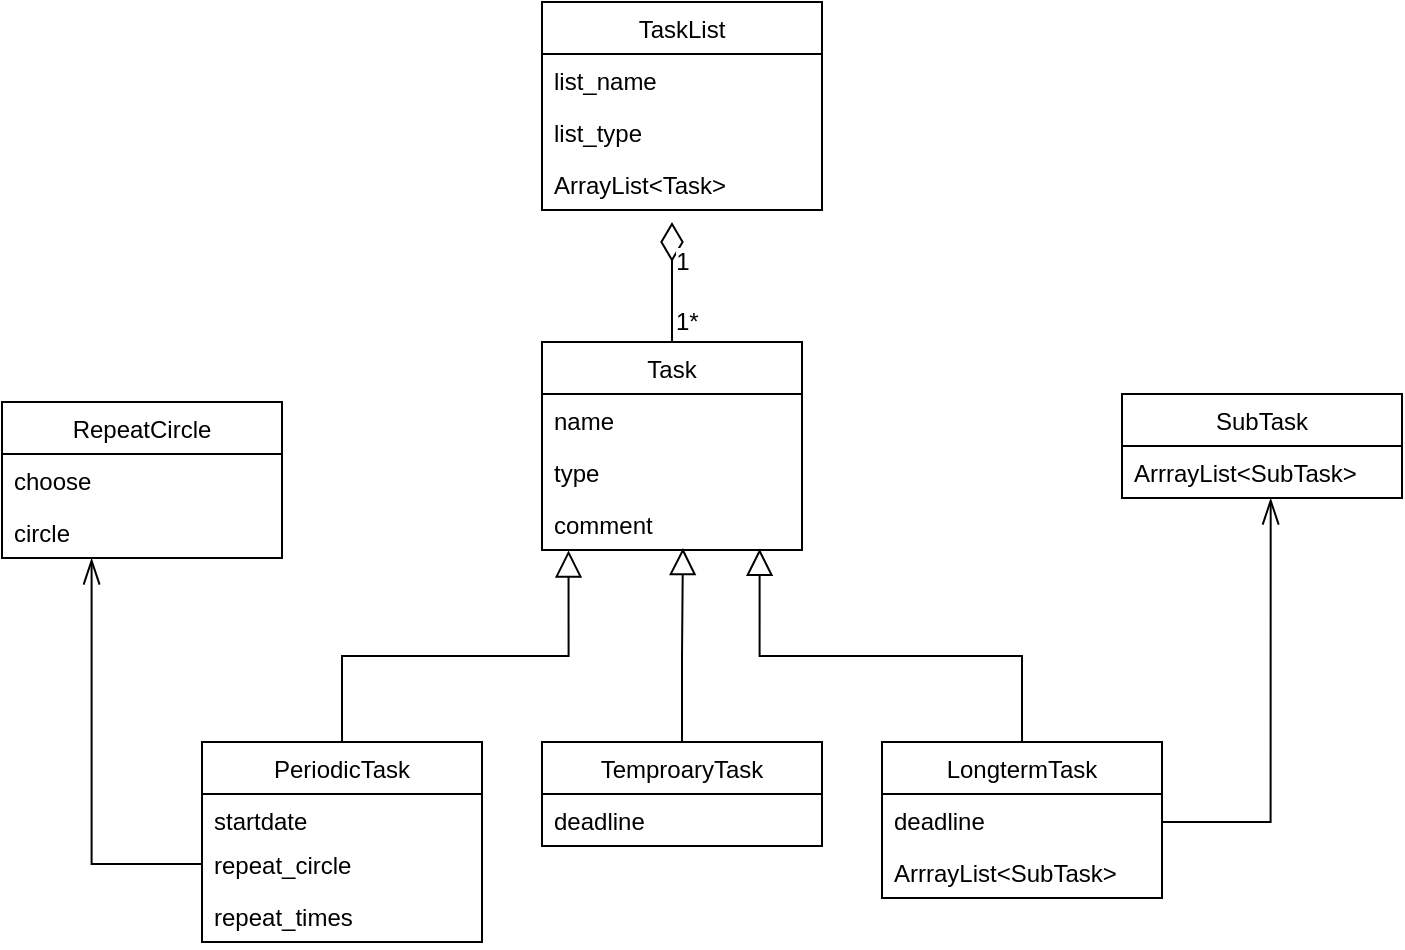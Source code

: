 <mxfile version="12.2.6" type="github" pages="1">
  <diagram id="ufKdnmGpbFVzaOOcWF8K" name="Page-1">
    <mxGraphModel dx="809" dy="584" grid="1" gridSize="10" guides="1" tooltips="1" connect="1" arrows="1" fold="1" page="1" pageScale="1" pageWidth="827" pageHeight="1169" math="0" shadow="0">
      <root>
        <mxCell id="0"/>
        <mxCell id="1" parent="0"/>
        <mxCell id="4qxjJ8Eovs_oHtPgMDa6-42" value="" style="edgeStyle=orthogonalEdgeStyle;rounded=0;orthogonalLoop=1;jettySize=auto;html=1;endArrow=diamondThin;endFill=0;endSize=17;targetPerimeterSpacing=2;" edge="1" parent="1" source="4qxjJ8Eovs_oHtPgMDa6-1">
          <mxGeometry relative="1" as="geometry">
            <mxPoint x="375" y="210" as="targetPoint"/>
          </mxGeometry>
        </mxCell>
        <mxCell id="4qxjJ8Eovs_oHtPgMDa6-44" value="1" style="text;html=1;resizable=0;points=[];align=center;verticalAlign=middle;labelBackgroundColor=#ffffff;" vertex="1" connectable="0" parent="4qxjJ8Eovs_oHtPgMDa6-42">
          <mxGeometry x="0.735" y="-12" relative="1" as="geometry">
            <mxPoint x="-7" y="11.5" as="offset"/>
          </mxGeometry>
        </mxCell>
        <mxCell id="4qxjJ8Eovs_oHtPgMDa6-1" value="Task" style="swimlane;fontStyle=0;childLayout=stackLayout;horizontal=1;startSize=26;fillColor=none;horizontalStack=0;resizeParent=1;resizeParentMax=0;resizeLast=0;collapsible=1;marginBottom=0;" vertex="1" parent="1">
          <mxGeometry x="310" y="270" width="130" height="104" as="geometry"/>
        </mxCell>
        <mxCell id="4qxjJ8Eovs_oHtPgMDa6-2" value="name" style="text;strokeColor=none;fillColor=none;align=left;verticalAlign=top;spacingLeft=4;spacingRight=4;overflow=hidden;rotatable=0;points=[[0,0.5],[1,0.5]];portConstraint=eastwest;" vertex="1" parent="4qxjJ8Eovs_oHtPgMDa6-1">
          <mxGeometry y="26" width="130" height="26" as="geometry"/>
        </mxCell>
        <mxCell id="4qxjJ8Eovs_oHtPgMDa6-3" value="type" style="text;strokeColor=none;fillColor=none;align=left;verticalAlign=top;spacingLeft=4;spacingRight=4;overflow=hidden;rotatable=0;points=[[0,0.5],[1,0.5]];portConstraint=eastwest;" vertex="1" parent="4qxjJ8Eovs_oHtPgMDa6-1">
          <mxGeometry y="52" width="130" height="26" as="geometry"/>
        </mxCell>
        <mxCell id="4qxjJ8Eovs_oHtPgMDa6-4" value="comment" style="text;strokeColor=none;fillColor=none;align=left;verticalAlign=top;spacingLeft=4;spacingRight=4;overflow=hidden;rotatable=0;points=[[0,0.5],[1,0.5]];portConstraint=eastwest;" vertex="1" parent="4qxjJ8Eovs_oHtPgMDa6-1">
          <mxGeometry y="78" width="130" height="26" as="geometry"/>
        </mxCell>
        <mxCell id="4qxjJ8Eovs_oHtPgMDa6-26" style="edgeStyle=orthogonalEdgeStyle;rounded=0;orthogonalLoop=1;jettySize=auto;html=1;exitX=0.5;exitY=0;exitDx=0;exitDy=0;entryX=0.102;entryY=1.008;entryDx=0;entryDy=0;entryPerimeter=0;endArrow=block;endFill=0;endSize=11;" edge="1" parent="1" source="4qxjJ8Eovs_oHtPgMDa6-5" target="4qxjJ8Eovs_oHtPgMDa6-4">
          <mxGeometry relative="1" as="geometry"/>
        </mxCell>
        <mxCell id="4qxjJ8Eovs_oHtPgMDa6-5" value="PeriodicTask" style="swimlane;fontStyle=0;childLayout=stackLayout;horizontal=1;startSize=26;fillColor=none;horizontalStack=0;resizeParent=1;resizeParentMax=0;resizeLast=0;collapsible=1;marginBottom=0;" vertex="1" parent="1">
          <mxGeometry x="140" y="470" width="140" height="100" as="geometry"/>
        </mxCell>
        <mxCell id="4qxjJ8Eovs_oHtPgMDa6-6" value="startdate" style="text;strokeColor=none;fillColor=none;align=left;verticalAlign=top;spacingLeft=4;spacingRight=4;overflow=hidden;rotatable=0;points=[[0,0.5],[1,0.5]];portConstraint=eastwest;" vertex="1" parent="4qxjJ8Eovs_oHtPgMDa6-5">
          <mxGeometry y="26" width="140" height="22" as="geometry"/>
        </mxCell>
        <mxCell id="4qxjJ8Eovs_oHtPgMDa6-7" value="repeat_circle" style="text;strokeColor=none;fillColor=none;align=left;verticalAlign=top;spacingLeft=4;spacingRight=4;overflow=hidden;rotatable=0;points=[[0,0.5],[1,0.5]];portConstraint=eastwest;" vertex="1" parent="4qxjJ8Eovs_oHtPgMDa6-5">
          <mxGeometry y="48" width="140" height="26" as="geometry"/>
        </mxCell>
        <mxCell id="4qxjJ8Eovs_oHtPgMDa6-8" value="repeat_times" style="text;strokeColor=none;fillColor=none;align=left;verticalAlign=top;spacingLeft=4;spacingRight=4;overflow=hidden;rotatable=0;points=[[0,0.5],[1,0.5]];portConstraint=eastwest;" vertex="1" parent="4qxjJ8Eovs_oHtPgMDa6-5">
          <mxGeometry y="74" width="140" height="26" as="geometry"/>
        </mxCell>
        <mxCell id="4qxjJ8Eovs_oHtPgMDa6-9" value="RepeatCircle" style="swimlane;fontStyle=0;childLayout=stackLayout;horizontal=1;startSize=26;fillColor=none;horizontalStack=0;resizeParent=1;resizeParentMax=0;resizeLast=0;collapsible=1;marginBottom=0;" vertex="1" parent="1">
          <mxGeometry x="40" y="300" width="140" height="78" as="geometry"/>
        </mxCell>
        <mxCell id="4qxjJ8Eovs_oHtPgMDa6-10" value="choose" style="text;strokeColor=none;fillColor=none;align=left;verticalAlign=top;spacingLeft=4;spacingRight=4;overflow=hidden;rotatable=0;points=[[0,0.5],[1,0.5]];portConstraint=eastwest;" vertex="1" parent="4qxjJ8Eovs_oHtPgMDa6-9">
          <mxGeometry y="26" width="140" height="26" as="geometry"/>
        </mxCell>
        <mxCell id="4qxjJ8Eovs_oHtPgMDa6-11" value="circle" style="text;strokeColor=none;fillColor=none;align=left;verticalAlign=top;spacingLeft=4;spacingRight=4;overflow=hidden;rotatable=0;points=[[0,0.5],[1,0.5]];portConstraint=eastwest;" vertex="1" parent="4qxjJ8Eovs_oHtPgMDa6-9">
          <mxGeometry y="52" width="140" height="26" as="geometry"/>
        </mxCell>
        <mxCell id="4qxjJ8Eovs_oHtPgMDa6-28" style="edgeStyle=orthogonalEdgeStyle;rounded=0;orthogonalLoop=1;jettySize=auto;html=1;entryX=0.837;entryY=0.977;entryDx=0;entryDy=0;entryPerimeter=0;endArrow=block;endFill=0;endSize=11;" edge="1" parent="1" source="4qxjJ8Eovs_oHtPgMDa6-13" target="4qxjJ8Eovs_oHtPgMDa6-4">
          <mxGeometry relative="1" as="geometry"/>
        </mxCell>
        <mxCell id="4qxjJ8Eovs_oHtPgMDa6-29" style="edgeStyle=orthogonalEdgeStyle;rounded=0;orthogonalLoop=1;jettySize=auto;html=1;entryX=0.531;entryY=1.008;entryDx=0;entryDy=0;entryPerimeter=0;endArrow=openThin;endFill=0;endSize=11;" edge="1" parent="1" source="4qxjJ8Eovs_oHtPgMDa6-13" target="4qxjJ8Eovs_oHtPgMDa6-23">
          <mxGeometry relative="1" as="geometry">
            <Array as="points">
              <mxPoint x="674" y="510"/>
            </Array>
          </mxGeometry>
        </mxCell>
        <mxCell id="4qxjJ8Eovs_oHtPgMDa6-13" value="LongtermTask" style="swimlane;fontStyle=0;childLayout=stackLayout;horizontal=1;startSize=26;fillColor=none;horizontalStack=0;resizeParent=1;resizeParentMax=0;resizeLast=0;collapsible=1;marginBottom=0;" vertex="1" parent="1">
          <mxGeometry x="480" y="470" width="140" height="78" as="geometry"/>
        </mxCell>
        <mxCell id="4qxjJ8Eovs_oHtPgMDa6-14" value="deadline" style="text;strokeColor=none;fillColor=none;align=left;verticalAlign=top;spacingLeft=4;spacingRight=4;overflow=hidden;rotatable=0;points=[[0,0.5],[1,0.5]];portConstraint=eastwest;" vertex="1" parent="4qxjJ8Eovs_oHtPgMDa6-13">
          <mxGeometry y="26" width="140" height="26" as="geometry"/>
        </mxCell>
        <mxCell id="4qxjJ8Eovs_oHtPgMDa6-15" value="ArrrayList&lt;SubTask&gt;" style="text;strokeColor=none;fillColor=none;align=left;verticalAlign=top;spacingLeft=4;spacingRight=4;overflow=hidden;rotatable=0;points=[[0,0.5],[1,0.5]];portConstraint=eastwest;" vertex="1" parent="4qxjJ8Eovs_oHtPgMDa6-13">
          <mxGeometry y="52" width="140" height="26" as="geometry"/>
        </mxCell>
        <mxCell id="4qxjJ8Eovs_oHtPgMDa6-27" style="edgeStyle=orthogonalEdgeStyle;rounded=0;orthogonalLoop=1;jettySize=auto;html=1;entryX=0.542;entryY=0.962;entryDx=0;entryDy=0;entryPerimeter=0;endArrow=block;endFill=0;endSize=11;" edge="1" parent="1" source="4qxjJ8Eovs_oHtPgMDa6-17" target="4qxjJ8Eovs_oHtPgMDa6-4">
          <mxGeometry relative="1" as="geometry"/>
        </mxCell>
        <mxCell id="4qxjJ8Eovs_oHtPgMDa6-17" value="TemproaryTask" style="swimlane;fontStyle=0;childLayout=stackLayout;horizontal=1;startSize=26;fillColor=none;horizontalStack=0;resizeParent=1;resizeParentMax=0;resizeLast=0;collapsible=1;marginBottom=0;" vertex="1" parent="1">
          <mxGeometry x="310" y="470" width="140" height="52" as="geometry"/>
        </mxCell>
        <mxCell id="4qxjJ8Eovs_oHtPgMDa6-18" value="deadline" style="text;strokeColor=none;fillColor=none;align=left;verticalAlign=top;spacingLeft=4;spacingRight=4;overflow=hidden;rotatable=0;points=[[0,0.5],[1,0.5]];portConstraint=eastwest;" vertex="1" parent="4qxjJ8Eovs_oHtPgMDa6-17">
          <mxGeometry y="26" width="140" height="26" as="geometry"/>
        </mxCell>
        <mxCell id="4qxjJ8Eovs_oHtPgMDa6-21" value="SubTask" style="swimlane;fontStyle=0;childLayout=stackLayout;horizontal=1;startSize=26;fillColor=none;horizontalStack=0;resizeParent=1;resizeParentMax=0;resizeLast=0;collapsible=1;marginBottom=0;" vertex="1" parent="1">
          <mxGeometry x="600" y="296" width="140" height="52" as="geometry"/>
        </mxCell>
        <mxCell id="4qxjJ8Eovs_oHtPgMDa6-23" value="ArrrayList&lt;SubTask&gt;" style="text;strokeColor=none;fillColor=none;align=left;verticalAlign=top;spacingLeft=4;spacingRight=4;overflow=hidden;rotatable=0;points=[[0,0.5],[1,0.5]];portConstraint=eastwest;" vertex="1" parent="4qxjJ8Eovs_oHtPgMDa6-21">
          <mxGeometry y="26" width="140" height="26" as="geometry"/>
        </mxCell>
        <mxCell id="4qxjJ8Eovs_oHtPgMDa6-30" style="edgeStyle=orthogonalEdgeStyle;rounded=0;orthogonalLoop=1;jettySize=auto;html=1;entryX=0.32;entryY=1.008;entryDx=0;entryDy=0;entryPerimeter=0;endArrow=openThin;endFill=0;endSize=11;" edge="1" parent="1" source="4qxjJ8Eovs_oHtPgMDa6-7" target="4qxjJ8Eovs_oHtPgMDa6-11">
          <mxGeometry relative="1" as="geometry"/>
        </mxCell>
        <mxCell id="4qxjJ8Eovs_oHtPgMDa6-35" value="TaskList" style="swimlane;fontStyle=0;childLayout=stackLayout;horizontal=1;startSize=26;fillColor=none;horizontalStack=0;resizeParent=1;resizeParentMax=0;resizeLast=0;collapsible=1;marginBottom=0;" vertex="1" parent="1">
          <mxGeometry x="310" y="100" width="140" height="104" as="geometry"/>
        </mxCell>
        <mxCell id="4qxjJ8Eovs_oHtPgMDa6-37" value="list_name" style="text;strokeColor=none;fillColor=none;align=left;verticalAlign=top;spacingLeft=4;spacingRight=4;overflow=hidden;rotatable=0;points=[[0,0.5],[1,0.5]];portConstraint=eastwest;" vertex="1" parent="4qxjJ8Eovs_oHtPgMDa6-35">
          <mxGeometry y="26" width="140" height="26" as="geometry"/>
        </mxCell>
        <mxCell id="4qxjJ8Eovs_oHtPgMDa6-38" value="list_type" style="text;strokeColor=none;fillColor=none;align=left;verticalAlign=top;spacingLeft=4;spacingRight=4;overflow=hidden;rotatable=0;points=[[0,0.5],[1,0.5]];portConstraint=eastwest;" vertex="1" parent="4qxjJ8Eovs_oHtPgMDa6-35">
          <mxGeometry y="52" width="140" height="26" as="geometry"/>
        </mxCell>
        <mxCell id="4qxjJ8Eovs_oHtPgMDa6-36" value="ArrayList&lt;Task&gt;" style="text;strokeColor=none;fillColor=none;align=left;verticalAlign=top;spacingLeft=4;spacingRight=4;overflow=hidden;rotatable=0;points=[[0,0.5],[1,0.5]];portConstraint=eastwest;" vertex="1" parent="4qxjJ8Eovs_oHtPgMDa6-35">
          <mxGeometry y="78" width="140" height="26" as="geometry"/>
        </mxCell>
        <mxCell id="4qxjJ8Eovs_oHtPgMDa6-45" value="1*" style="text;html=1;resizable=0;points=[];autosize=1;align=left;verticalAlign=top;spacingTop=-4;" vertex="1" parent="1">
          <mxGeometry x="375" y="250" width="30" height="20" as="geometry"/>
        </mxCell>
      </root>
    </mxGraphModel>
  </diagram>
</mxfile>
